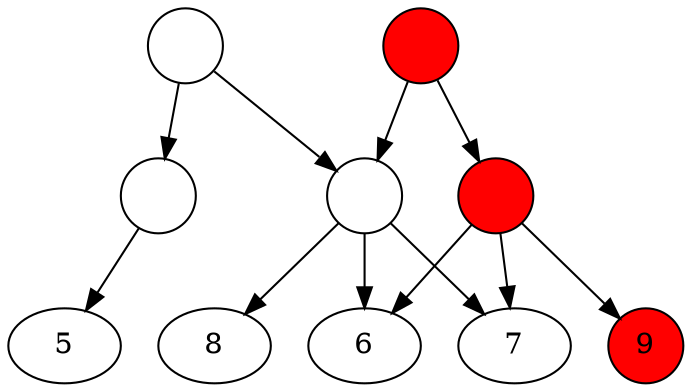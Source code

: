 digraph arbol {
    rankdir= TB; 

    5;6;7;8;
    node [shape = circle, fillcolor = red, style = filled, label=""]
    rootcopy; leaf1copy;

    node [shape = circle, fillcolor = red, style = filled, label="9"]
    copy9;

    node [shape = circle, label = "", fillcolor=white, style=filled] 
    root; leaf1; leaf2;

    root -> leaf1;
    root ->leaf2;
    leaf1 -> 5;
    leaf2 -> 6;
    leaf2 -> 7;
    leaf2 -> 8;

    rootcopy -> leaf1copy;
    rootcopy -> leaf2;
    leaf1copy -> 6;
    leaf1copy -> 7;
    leaf1copy -> copy9;
}
